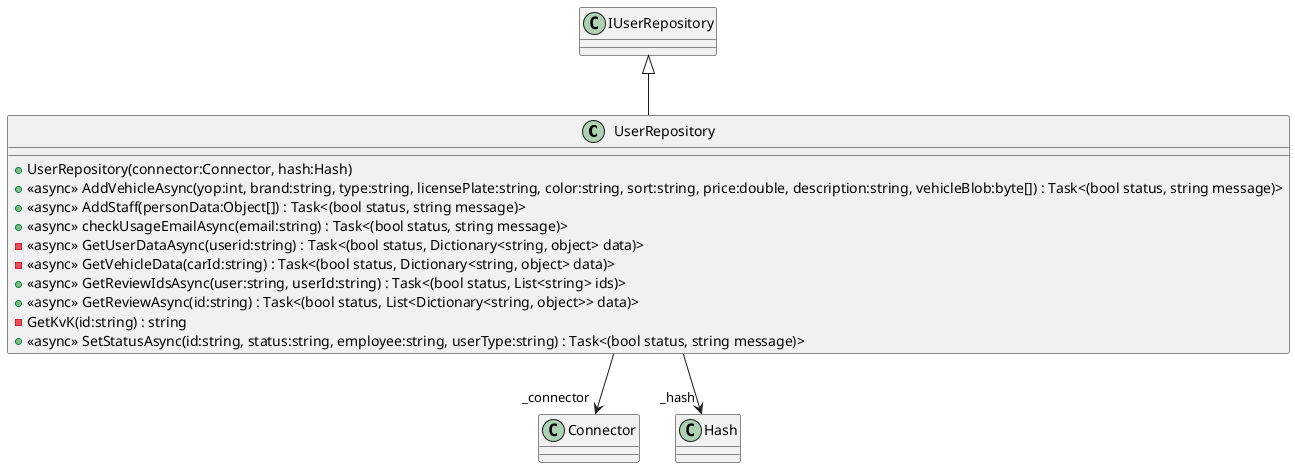 @startuml
class UserRepository {
    + UserRepository(connector:Connector, hash:Hash)
    + <<async>> AddVehicleAsync(yop:int, brand:string, type:string, licensePlate:string, color:string, sort:string, price:double, description:string, vehicleBlob:byte[]) : Task<(bool status, string message)>
    + <<async>> AddStaff(personData:Object[]) : Task<(bool status, string message)>
    + <<async>> checkUsageEmailAsync(email:string) : Task<(bool status, string message)>
    - <<async>> GetUserDataAsync(userid:string) : Task<(bool status, Dictionary<string, object> data)>
    - <<async>> GetVehicleData(carId:string) : Task<(bool status, Dictionary<string, object> data)>
    + <<async>> GetReviewIdsAsync(user:string, userId:string) : Task<(bool status, List<string> ids)>
    + <<async>> GetReviewAsync(id:string) : Task<(bool status, List<Dictionary<string, object>> data)>
    - GetKvK(id:string) : string
    + <<async>> SetStatusAsync(id:string, status:string, employee:string, userType:string) : Task<(bool status, string message)>
}
IUserRepository <|-- UserRepository
UserRepository --> "_connector" Connector
UserRepository --> "_hash" Hash
@enduml
